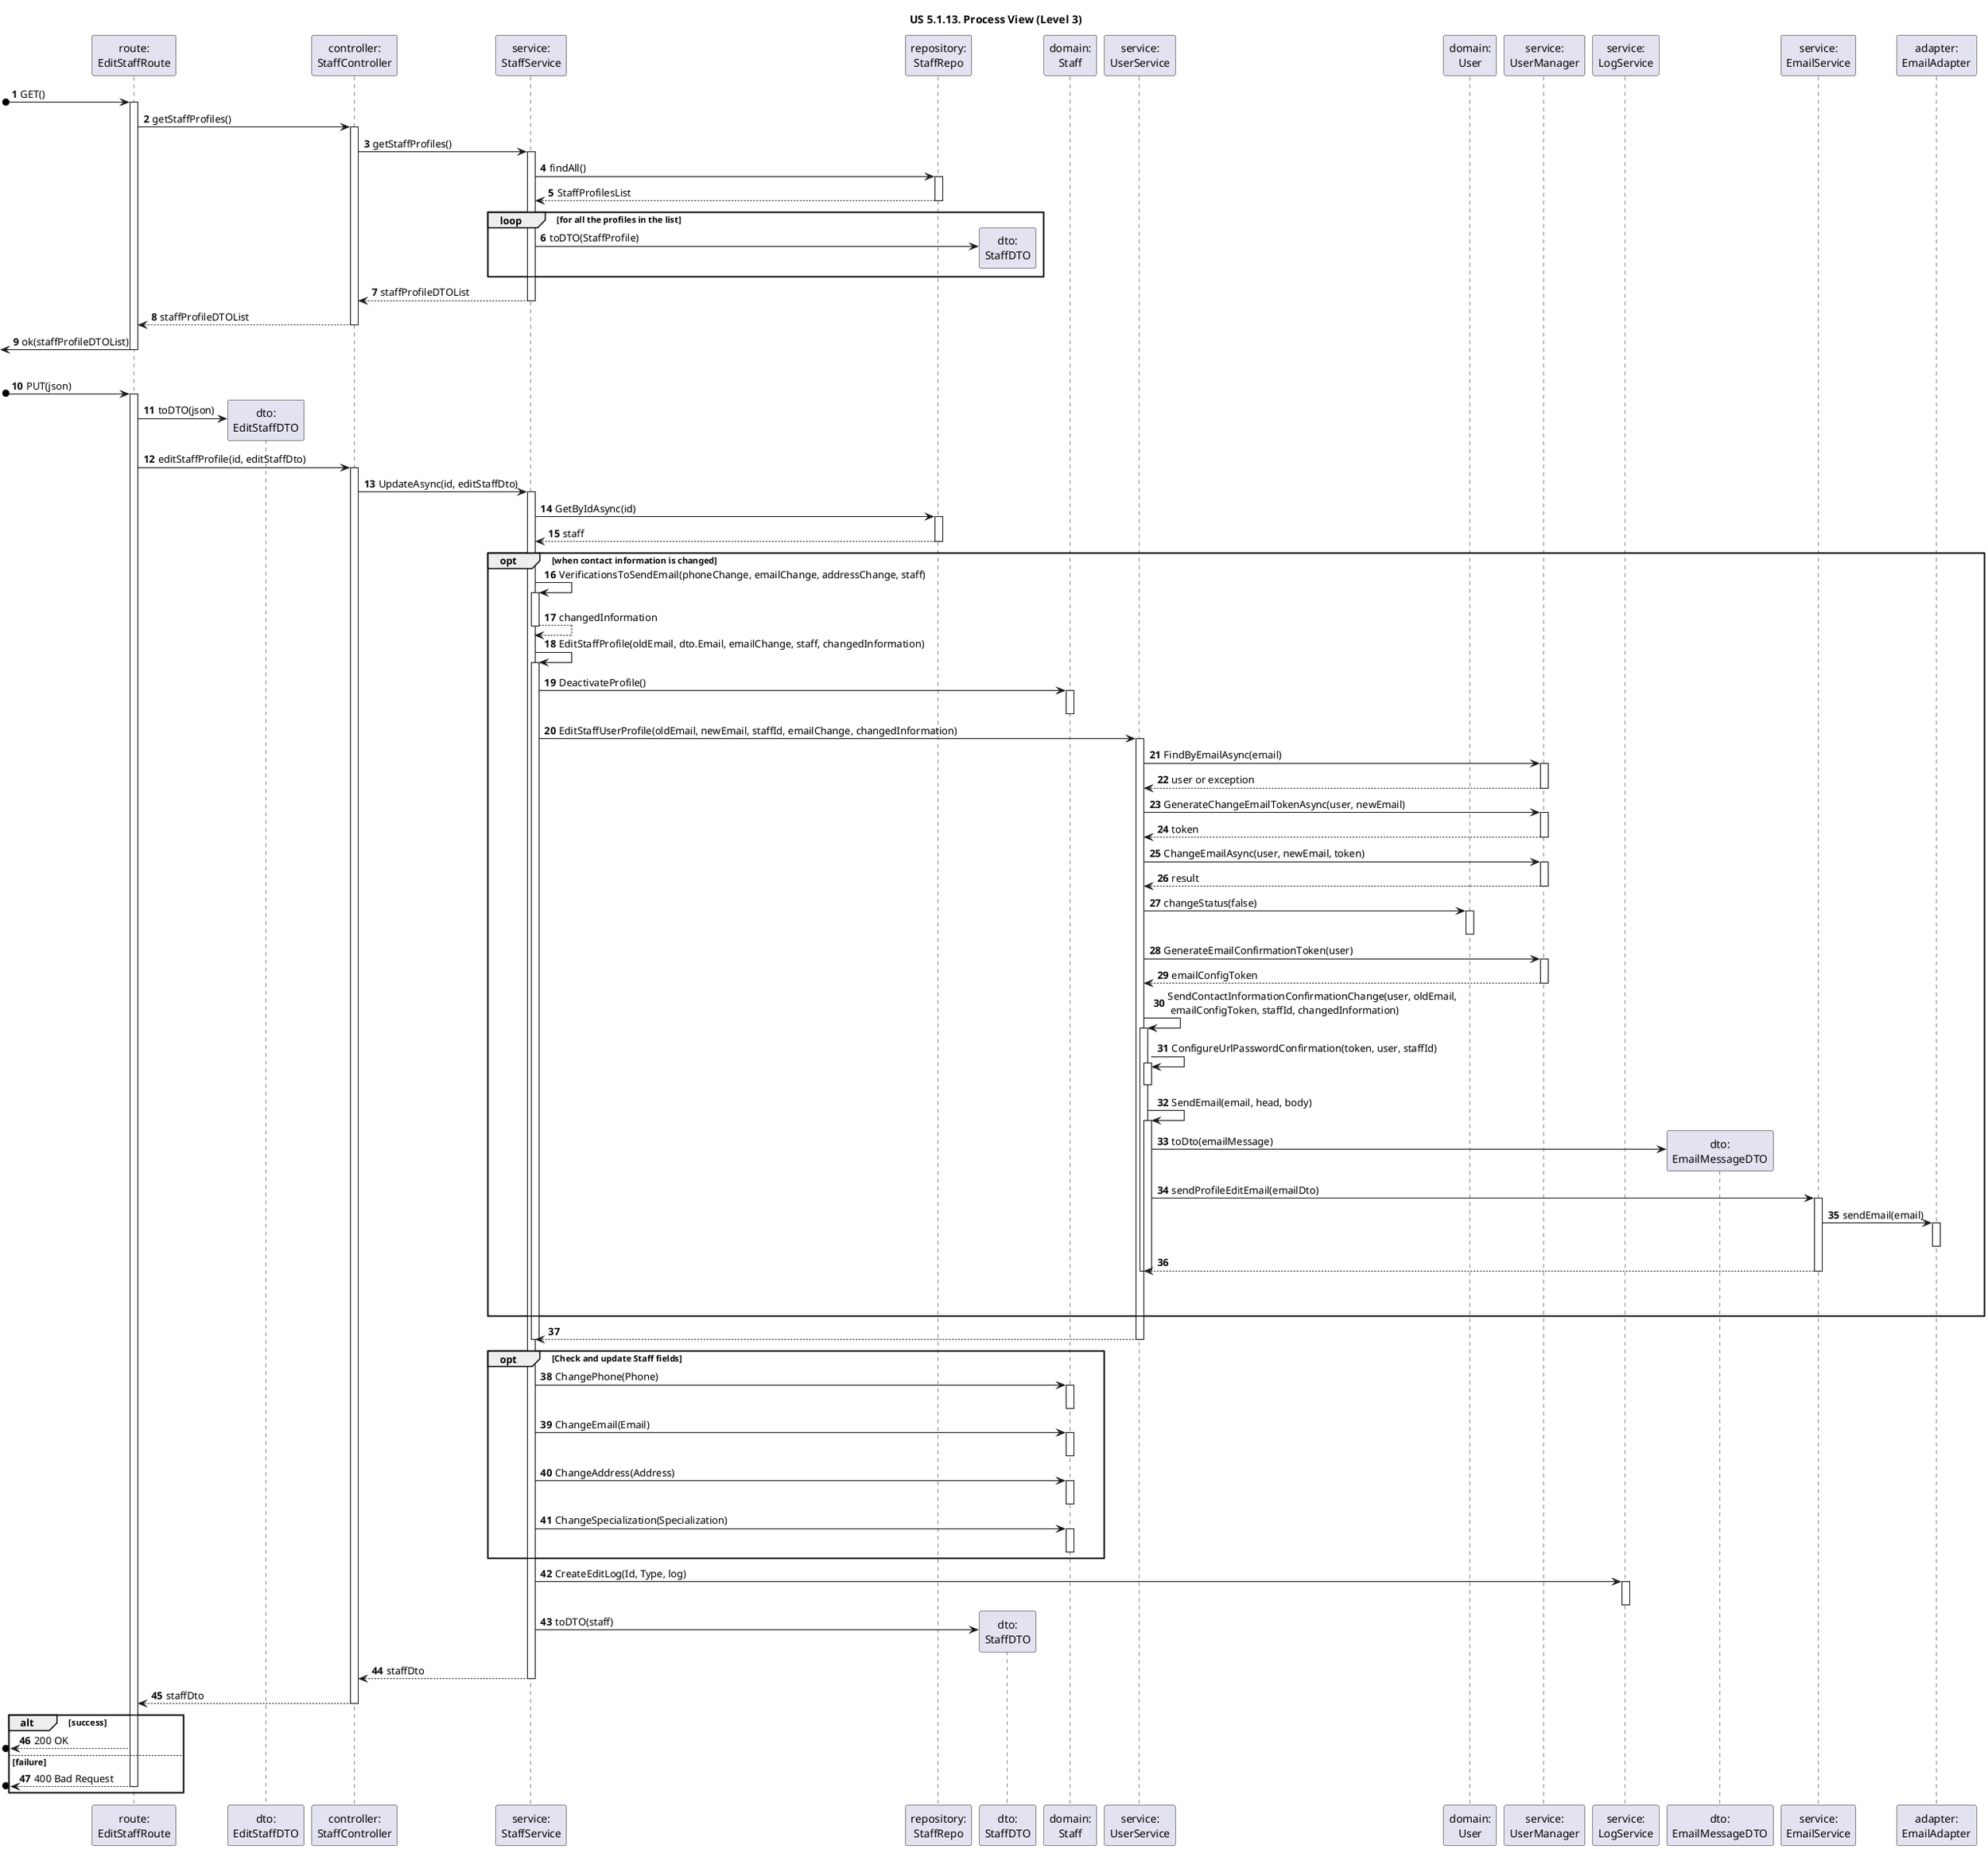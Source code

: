 @startuml
'https://plantuml.com/sequence-diagram

title "US 5.1.13. Process View (Level 3)"

autonumber

participant "route:\nEditStaffRoute" as ROUTE
participant "dto:\nEditStaffDTO" as UpdateDTO
participant "controller:\nStaffController" as CTRL

participant "service:\nStaffService" as SER
participant "repository:\nStaffRepo" as REPO
participant "dto:\nStaffDTO" as DTO
participant "domain:\nStaff" as Staff
participant "service:\nUserService" as UserServ
participant "domain:\nUser" as USER
participant "service:\nUserManager" as UserMan

participant "service:\nLogService" as logService

participant "dto:\nEmailMessageDTO" as EmailMessDTO

participant "service:\nEmailService" as EMAILServ
participant "adapter:\nEmailAdapter" as EMAILAdapt




[o-> ROUTE : GET()
activate ROUTE

ROUTE -> CTRL : getStaffProfiles()
activate CTRL

CTRL -> SER : getStaffProfiles()
activate SER

SER -> REPO : findAll()
activate REPO

REPO --> SER : StaffProfilesList
deactivate REPO

loop for all the profiles in the list
SER -> DTO ** : toDTO(StaffProfile)


end loop

SER --> CTRL : staffProfileDTOList
deactivate SER

CTRL --> ROUTE : staffProfileDTOList
deactivate CTRL

<- ROUTE : ok(staffProfileDTOList)
deactivate ROUTE

|||

[o-> ROUTE : PUT(json)
activate ROUTE

ROUTE -> UpdateDTO ** : toDTO(json)


ROUTE -> CTRL : editStaffProfile(id, editStaffDto)
activate CTRL

CTRL -> SER : UpdateAsync(id, editStaffDto)
activate SER

SER -> REPO : GetByIdAsync(id)
activate REPO

REPO --> SER : staff
deactivate REPO

opt when contact information is changed

SER -> SER : VerificationsToSendEmail(phoneChange, emailChange, addressChange, staff)
activate SER

SER --> SER : changedInformation
deactivate SER

SER -> SER : EditStaffProfile(oldEmail, dto.Email, emailChange, staff, changedInformation)
activate SER

SER -> Staff : DeactivateProfile()
activate Staff
deactivate Staff

SER -> UserServ : EditStaffUserProfile(oldEmail, newEmail, staffId, emailChange, changedInformation)
activate UserServ

UserServ -> UserMan : FindByEmailAsync(email)
activate UserMan

UserMan --> UserServ : user or exception
deactivate UserMan

UserServ -> UserMan : GenerateChangeEmailTokenAsync(user, newEmail)
activate UserMan
UserMan --> UserServ : token
deactivate UserMan

UserServ -> UserMan : ChangeEmailAsync(user, newEmail, token)
activate UserMan
UserMan --> UserServ : result
deactivate UserMan

UserServ -> USER : changeStatus(false)
activate USER
deactivate USER

UserServ -> UserMan : GenerateEmailConfirmationToken(user)
activate UserMan
UserMan --> UserServ : emailConfigToken
deactivate UserMan

UserServ -> UserServ : SendContactInformationConfirmationChange(user, oldEmail,\n emailConfigToken, staffId, changedInformation)
activate UserServ

UserServ -> UserServ : ConfigureUrlPasswordConfirmation(token, user, staffId)
activate UserServ
deactivate UserServ

UserServ -> UserServ : SendEmail(email, head, body)
activate UserServ

UserServ -> EmailMessDTO** : toDto(emailMessage)

UserServ -> EMAILServ : sendProfileEditEmail(emailDto)
activate EMAILServ

EMAILServ -> EMAILAdapt : sendEmail(email)
activate EMAILAdapt
deactivate EMAILAdapt

EMAILServ --> UserServ :
deactivate EMAILServ

deactivate UserServ
|||
deactivate UserServ
|||
end opt

UserServ --> SER :
deactivate UserServ
deactivate SER

opt Check and update Staff fields
SER -> Staff : ChangePhone(Phone)
activate Staff
deactivate Staff

SER -> Staff : ChangeEmail(Email)
activate Staff
deactivate Staff

SER -> Staff : ChangeAddress(Address)
activate Staff
deactivate Staff

SER -> Staff : ChangeSpecialization(Specialization)
activate Staff
deactivate Staff
end opt

SER -> logService : CreateEditLog(Id, Type, log)
activate logService
deactivate logService

SER -> DTO ** : toDTO(staff)

SER --> CTRL : staffDto
deactivate SER


CTRL --> ROUTE : staffDto
deactivate CTRL

alt success
[o<-- ROUTE : 200 OK

else failure

[o<-- ROUTE : 400 Bad Request
deactivate ROUTE
end alt




@enduml
